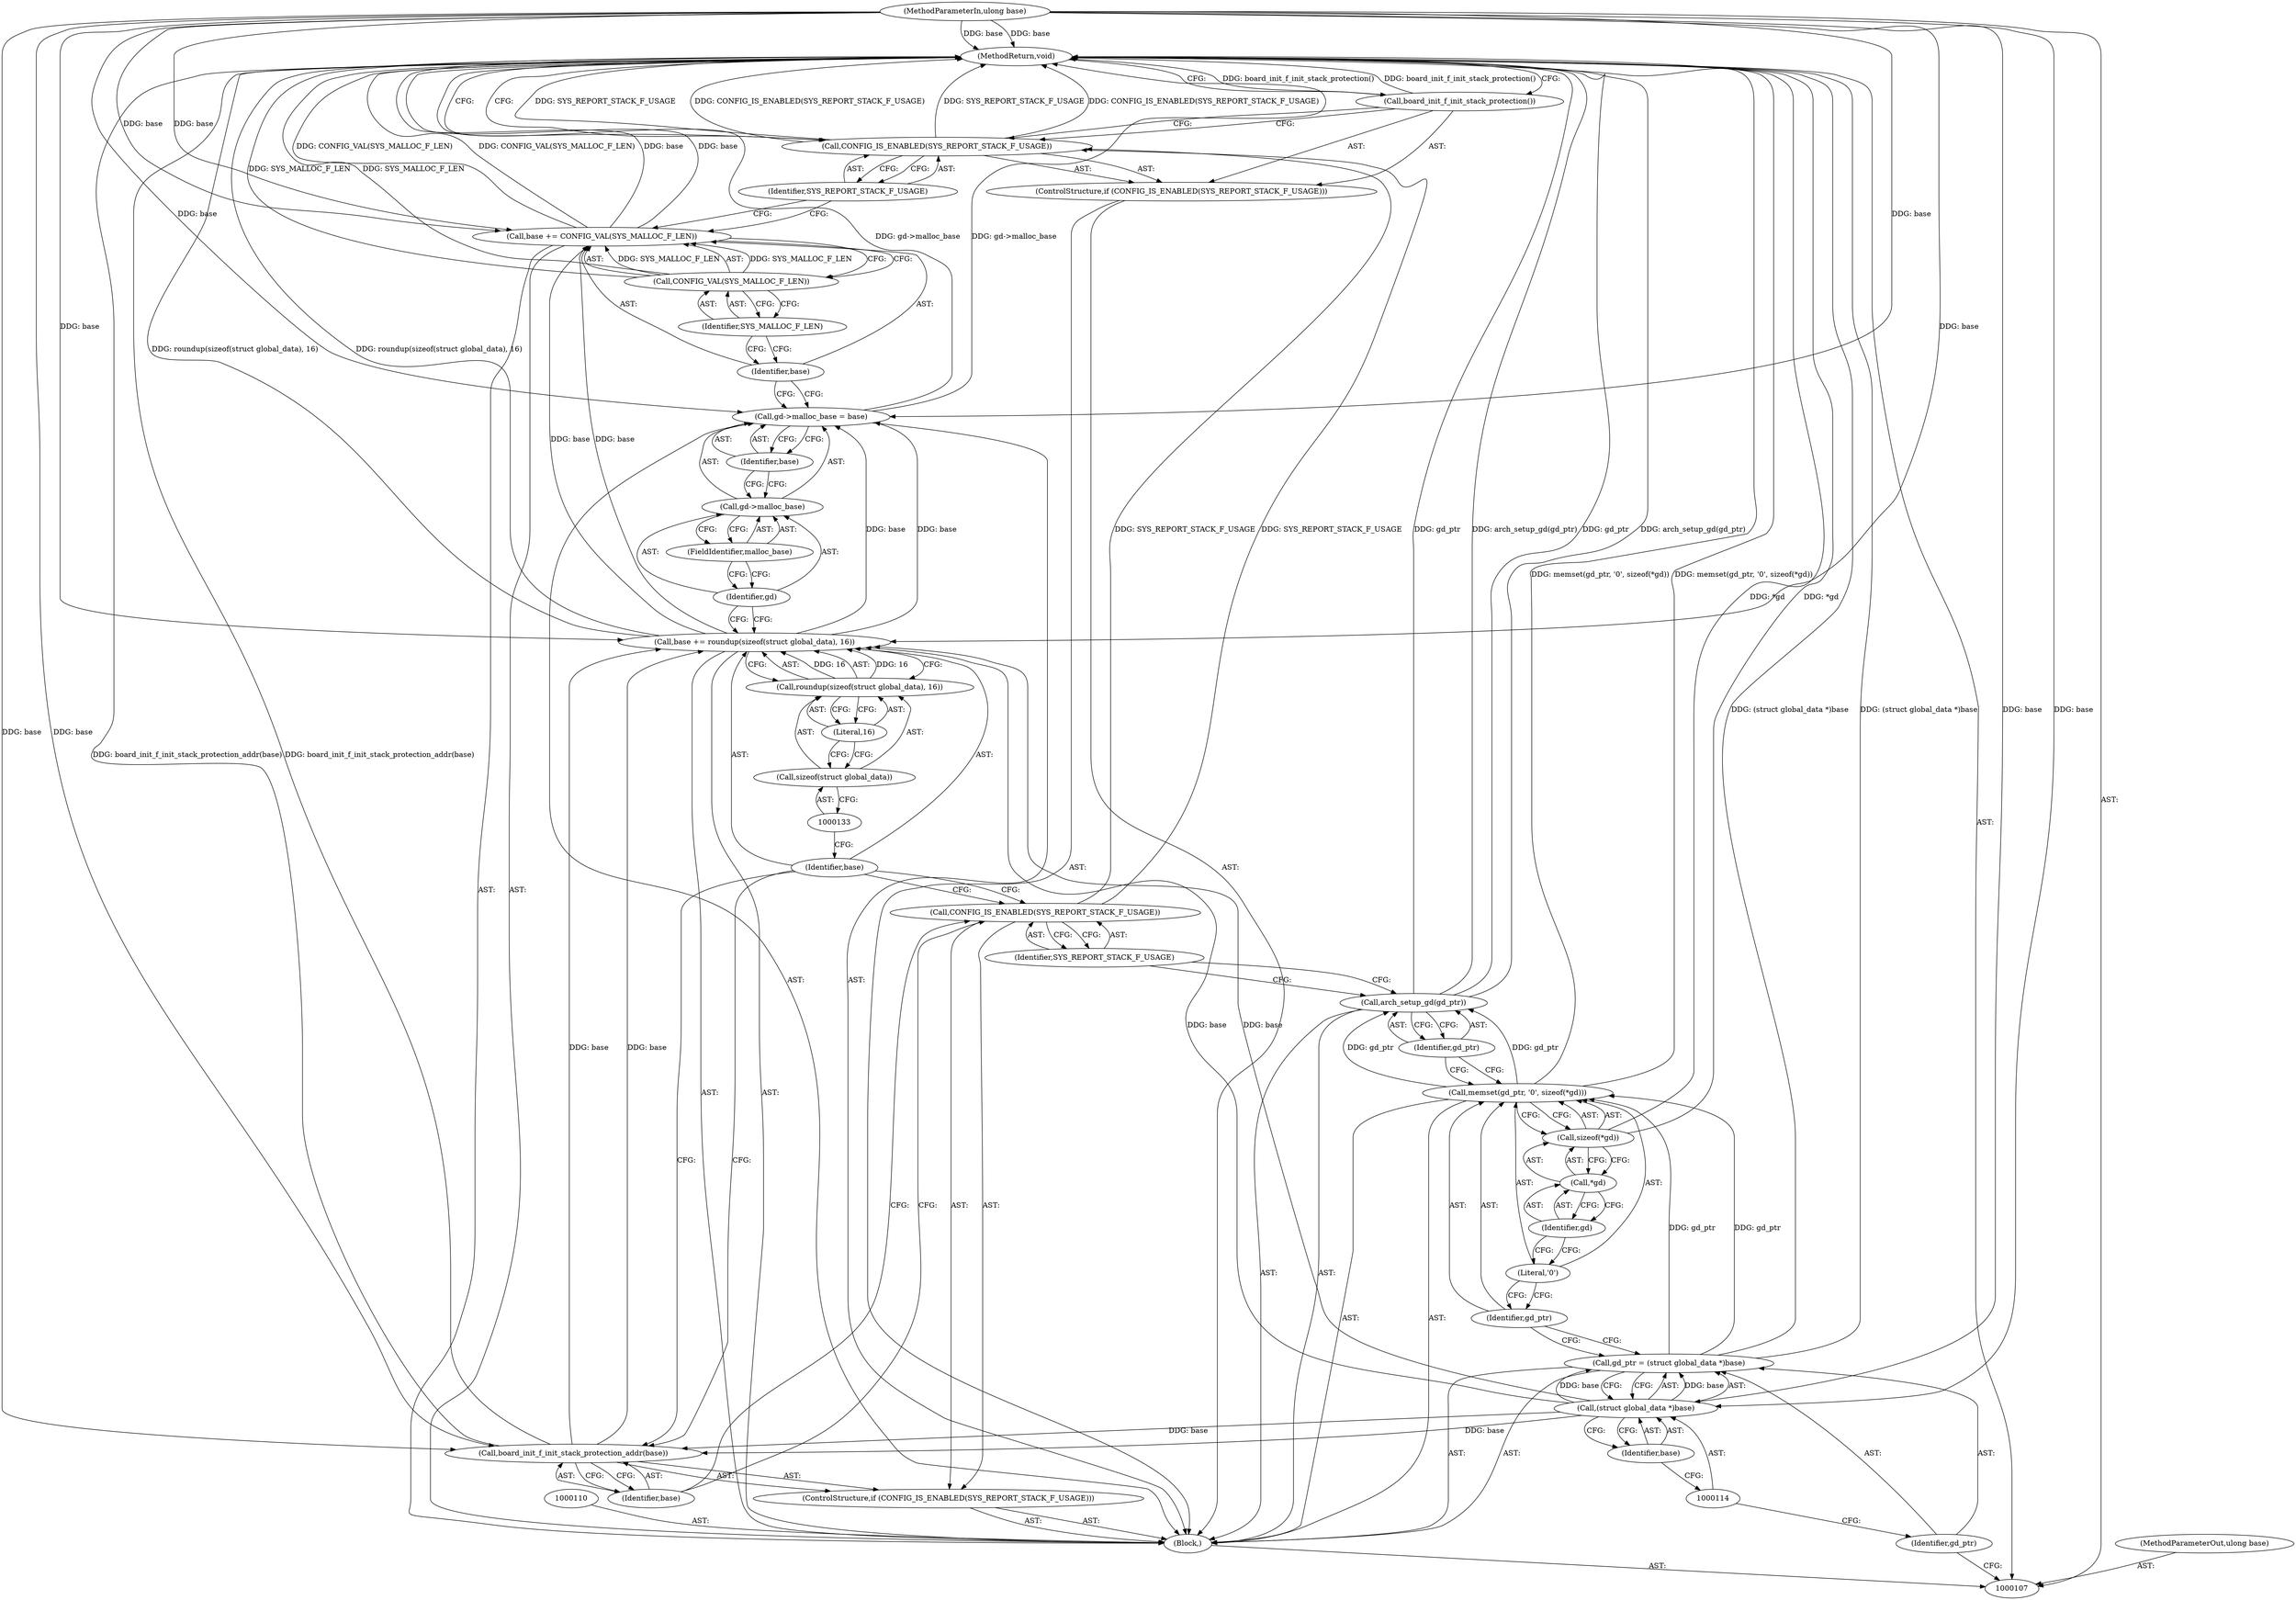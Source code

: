 digraph "1_u-boot_master_14" {
"1000148" [label="(MethodReturn,void)"];
"1000108" [label="(MethodParameterIn,ulong base)"];
"1000214" [label="(MethodParameterOut,ulong base)"];
"1000111" [label="(Call,gd_ptr = (struct global_data *)base)"];
"1000112" [label="(Identifier,gd_ptr)"];
"1000113" [label="(Call,(struct global_data *)base)"];
"1000115" [label="(Identifier,base)"];
"1000116" [label="(Call,memset(gd_ptr, '\0', sizeof(*gd)))"];
"1000118" [label="(Literal,'\0')"];
"1000119" [label="(Call,sizeof(*gd))"];
"1000120" [label="(Call,*gd)"];
"1000121" [label="(Identifier,gd)"];
"1000117" [label="(Identifier,gd_ptr)"];
"1000122" [label="(Call,arch_setup_gd(gd_ptr))"];
"1000123" [label="(Identifier,gd_ptr)"];
"1000124" [label="(ControlStructure,if (CONFIG_IS_ENABLED(SYS_REPORT_STACK_F_USAGE)))"];
"1000126" [label="(Identifier,SYS_REPORT_STACK_F_USAGE)"];
"1000125" [label="(Call,CONFIG_IS_ENABLED(SYS_REPORT_STACK_F_USAGE))"];
"1000127" [label="(Call,board_init_f_init_stack_protection_addr(base))"];
"1000128" [label="(Identifier,base)"];
"1000109" [label="(Block,)"];
"1000129" [label="(Call,base += roundup(sizeof(struct global_data), 16))"];
"1000130" [label="(Identifier,base)"];
"1000132" [label="(Call,sizeof(struct global_data))"];
"1000134" [label="(Literal,16)"];
"1000131" [label="(Call,roundup(sizeof(struct global_data), 16))"];
"1000135" [label="(Call,gd->malloc_base = base)"];
"1000136" [label="(Call,gd->malloc_base)"];
"1000137" [label="(Identifier,gd)"];
"1000139" [label="(Identifier,base)"];
"1000138" [label="(FieldIdentifier,malloc_base)"];
"1000140" [label="(Call,base += CONFIG_VAL(SYS_MALLOC_F_LEN))"];
"1000141" [label="(Identifier,base)"];
"1000143" [label="(Identifier,SYS_MALLOC_F_LEN)"];
"1000142" [label="(Call,CONFIG_VAL(SYS_MALLOC_F_LEN))"];
"1000144" [label="(ControlStructure,if (CONFIG_IS_ENABLED(SYS_REPORT_STACK_F_USAGE)))"];
"1000146" [label="(Identifier,SYS_REPORT_STACK_F_USAGE)"];
"1000145" [label="(Call,CONFIG_IS_ENABLED(SYS_REPORT_STACK_F_USAGE))"];
"1000147" [label="(Call,board_init_f_init_stack_protection())"];
"1000148" -> "1000107"  [label="AST: "];
"1000148" -> "1000147"  [label="CFG: "];
"1000148" -> "1000145"  [label="CFG: "];
"1000140" -> "1000148"  [label="DDG: CONFIG_VAL(SYS_MALLOC_F_LEN)"];
"1000140" -> "1000148"  [label="DDG: base"];
"1000108" -> "1000148"  [label="DDG: base"];
"1000127" -> "1000148"  [label="DDG: board_init_f_init_stack_protection_addr(base)"];
"1000145" -> "1000148"  [label="DDG: SYS_REPORT_STACK_F_USAGE"];
"1000145" -> "1000148"  [label="DDG: CONFIG_IS_ENABLED(SYS_REPORT_STACK_F_USAGE)"];
"1000129" -> "1000148"  [label="DDG: roundup(sizeof(struct global_data), 16)"];
"1000122" -> "1000148"  [label="DDG: gd_ptr"];
"1000122" -> "1000148"  [label="DDG: arch_setup_gd(gd_ptr)"];
"1000111" -> "1000148"  [label="DDG: (struct global_data *)base"];
"1000119" -> "1000148"  [label="DDG: *gd"];
"1000142" -> "1000148"  [label="DDG: SYS_MALLOC_F_LEN"];
"1000135" -> "1000148"  [label="DDG: gd->malloc_base"];
"1000147" -> "1000148"  [label="DDG: board_init_f_init_stack_protection()"];
"1000116" -> "1000148"  [label="DDG: memset(gd_ptr, '\0', sizeof(*gd))"];
"1000108" -> "1000107"  [label="AST: "];
"1000108" -> "1000148"  [label="DDG: base"];
"1000108" -> "1000113"  [label="DDG: base"];
"1000108" -> "1000127"  [label="DDG: base"];
"1000108" -> "1000129"  [label="DDG: base"];
"1000108" -> "1000135"  [label="DDG: base"];
"1000108" -> "1000140"  [label="DDG: base"];
"1000214" -> "1000107"  [label="AST: "];
"1000111" -> "1000109"  [label="AST: "];
"1000111" -> "1000113"  [label="CFG: "];
"1000112" -> "1000111"  [label="AST: "];
"1000113" -> "1000111"  [label="AST: "];
"1000117" -> "1000111"  [label="CFG: "];
"1000111" -> "1000148"  [label="DDG: (struct global_data *)base"];
"1000113" -> "1000111"  [label="DDG: base"];
"1000111" -> "1000116"  [label="DDG: gd_ptr"];
"1000112" -> "1000111"  [label="AST: "];
"1000112" -> "1000107"  [label="CFG: "];
"1000114" -> "1000112"  [label="CFG: "];
"1000113" -> "1000111"  [label="AST: "];
"1000113" -> "1000115"  [label="CFG: "];
"1000114" -> "1000113"  [label="AST: "];
"1000115" -> "1000113"  [label="AST: "];
"1000111" -> "1000113"  [label="CFG: "];
"1000113" -> "1000111"  [label="DDG: base"];
"1000108" -> "1000113"  [label="DDG: base"];
"1000113" -> "1000127"  [label="DDG: base"];
"1000113" -> "1000129"  [label="DDG: base"];
"1000115" -> "1000113"  [label="AST: "];
"1000115" -> "1000114"  [label="CFG: "];
"1000113" -> "1000115"  [label="CFG: "];
"1000116" -> "1000109"  [label="AST: "];
"1000116" -> "1000119"  [label="CFG: "];
"1000117" -> "1000116"  [label="AST: "];
"1000118" -> "1000116"  [label="AST: "];
"1000119" -> "1000116"  [label="AST: "];
"1000123" -> "1000116"  [label="CFG: "];
"1000116" -> "1000148"  [label="DDG: memset(gd_ptr, '\0', sizeof(*gd))"];
"1000111" -> "1000116"  [label="DDG: gd_ptr"];
"1000116" -> "1000122"  [label="DDG: gd_ptr"];
"1000118" -> "1000116"  [label="AST: "];
"1000118" -> "1000117"  [label="CFG: "];
"1000121" -> "1000118"  [label="CFG: "];
"1000119" -> "1000116"  [label="AST: "];
"1000119" -> "1000120"  [label="CFG: "];
"1000120" -> "1000119"  [label="AST: "];
"1000116" -> "1000119"  [label="CFG: "];
"1000119" -> "1000148"  [label="DDG: *gd"];
"1000120" -> "1000119"  [label="AST: "];
"1000120" -> "1000121"  [label="CFG: "];
"1000121" -> "1000120"  [label="AST: "];
"1000119" -> "1000120"  [label="CFG: "];
"1000121" -> "1000120"  [label="AST: "];
"1000121" -> "1000118"  [label="CFG: "];
"1000120" -> "1000121"  [label="CFG: "];
"1000117" -> "1000116"  [label="AST: "];
"1000117" -> "1000111"  [label="CFG: "];
"1000118" -> "1000117"  [label="CFG: "];
"1000122" -> "1000109"  [label="AST: "];
"1000122" -> "1000123"  [label="CFG: "];
"1000123" -> "1000122"  [label="AST: "];
"1000126" -> "1000122"  [label="CFG: "];
"1000122" -> "1000148"  [label="DDG: gd_ptr"];
"1000122" -> "1000148"  [label="DDG: arch_setup_gd(gd_ptr)"];
"1000116" -> "1000122"  [label="DDG: gd_ptr"];
"1000123" -> "1000122"  [label="AST: "];
"1000123" -> "1000116"  [label="CFG: "];
"1000122" -> "1000123"  [label="CFG: "];
"1000124" -> "1000109"  [label="AST: "];
"1000125" -> "1000124"  [label="AST: "];
"1000127" -> "1000124"  [label="AST: "];
"1000126" -> "1000125"  [label="AST: "];
"1000126" -> "1000122"  [label="CFG: "];
"1000125" -> "1000126"  [label="CFG: "];
"1000125" -> "1000124"  [label="AST: "];
"1000125" -> "1000126"  [label="CFG: "];
"1000126" -> "1000125"  [label="AST: "];
"1000128" -> "1000125"  [label="CFG: "];
"1000130" -> "1000125"  [label="CFG: "];
"1000125" -> "1000145"  [label="DDG: SYS_REPORT_STACK_F_USAGE"];
"1000127" -> "1000124"  [label="AST: "];
"1000127" -> "1000128"  [label="CFG: "];
"1000128" -> "1000127"  [label="AST: "];
"1000130" -> "1000127"  [label="CFG: "];
"1000127" -> "1000148"  [label="DDG: board_init_f_init_stack_protection_addr(base)"];
"1000113" -> "1000127"  [label="DDG: base"];
"1000108" -> "1000127"  [label="DDG: base"];
"1000127" -> "1000129"  [label="DDG: base"];
"1000128" -> "1000127"  [label="AST: "];
"1000128" -> "1000125"  [label="CFG: "];
"1000127" -> "1000128"  [label="CFG: "];
"1000109" -> "1000107"  [label="AST: "];
"1000110" -> "1000109"  [label="AST: "];
"1000111" -> "1000109"  [label="AST: "];
"1000116" -> "1000109"  [label="AST: "];
"1000122" -> "1000109"  [label="AST: "];
"1000124" -> "1000109"  [label="AST: "];
"1000129" -> "1000109"  [label="AST: "];
"1000135" -> "1000109"  [label="AST: "];
"1000140" -> "1000109"  [label="AST: "];
"1000144" -> "1000109"  [label="AST: "];
"1000129" -> "1000109"  [label="AST: "];
"1000129" -> "1000131"  [label="CFG: "];
"1000130" -> "1000129"  [label="AST: "];
"1000131" -> "1000129"  [label="AST: "];
"1000137" -> "1000129"  [label="CFG: "];
"1000129" -> "1000148"  [label="DDG: roundup(sizeof(struct global_data), 16)"];
"1000131" -> "1000129"  [label="DDG: 16"];
"1000113" -> "1000129"  [label="DDG: base"];
"1000127" -> "1000129"  [label="DDG: base"];
"1000108" -> "1000129"  [label="DDG: base"];
"1000129" -> "1000135"  [label="DDG: base"];
"1000129" -> "1000140"  [label="DDG: base"];
"1000130" -> "1000129"  [label="AST: "];
"1000130" -> "1000127"  [label="CFG: "];
"1000130" -> "1000125"  [label="CFG: "];
"1000133" -> "1000130"  [label="CFG: "];
"1000132" -> "1000131"  [label="AST: "];
"1000132" -> "1000133"  [label="CFG: "];
"1000133" -> "1000132"  [label="AST: "];
"1000134" -> "1000132"  [label="CFG: "];
"1000134" -> "1000131"  [label="AST: "];
"1000134" -> "1000132"  [label="CFG: "];
"1000131" -> "1000134"  [label="CFG: "];
"1000131" -> "1000129"  [label="AST: "];
"1000131" -> "1000134"  [label="CFG: "];
"1000132" -> "1000131"  [label="AST: "];
"1000134" -> "1000131"  [label="AST: "];
"1000129" -> "1000131"  [label="CFG: "];
"1000131" -> "1000129"  [label="DDG: 16"];
"1000135" -> "1000109"  [label="AST: "];
"1000135" -> "1000139"  [label="CFG: "];
"1000136" -> "1000135"  [label="AST: "];
"1000139" -> "1000135"  [label="AST: "];
"1000141" -> "1000135"  [label="CFG: "];
"1000135" -> "1000148"  [label="DDG: gd->malloc_base"];
"1000129" -> "1000135"  [label="DDG: base"];
"1000108" -> "1000135"  [label="DDG: base"];
"1000136" -> "1000135"  [label="AST: "];
"1000136" -> "1000138"  [label="CFG: "];
"1000137" -> "1000136"  [label="AST: "];
"1000138" -> "1000136"  [label="AST: "];
"1000139" -> "1000136"  [label="CFG: "];
"1000137" -> "1000136"  [label="AST: "];
"1000137" -> "1000129"  [label="CFG: "];
"1000138" -> "1000137"  [label="CFG: "];
"1000139" -> "1000135"  [label="AST: "];
"1000139" -> "1000136"  [label="CFG: "];
"1000135" -> "1000139"  [label="CFG: "];
"1000138" -> "1000136"  [label="AST: "];
"1000138" -> "1000137"  [label="CFG: "];
"1000136" -> "1000138"  [label="CFG: "];
"1000140" -> "1000109"  [label="AST: "];
"1000140" -> "1000142"  [label="CFG: "];
"1000141" -> "1000140"  [label="AST: "];
"1000142" -> "1000140"  [label="AST: "];
"1000146" -> "1000140"  [label="CFG: "];
"1000140" -> "1000148"  [label="DDG: CONFIG_VAL(SYS_MALLOC_F_LEN)"];
"1000140" -> "1000148"  [label="DDG: base"];
"1000142" -> "1000140"  [label="DDG: SYS_MALLOC_F_LEN"];
"1000108" -> "1000140"  [label="DDG: base"];
"1000129" -> "1000140"  [label="DDG: base"];
"1000141" -> "1000140"  [label="AST: "];
"1000141" -> "1000135"  [label="CFG: "];
"1000143" -> "1000141"  [label="CFG: "];
"1000143" -> "1000142"  [label="AST: "];
"1000143" -> "1000141"  [label="CFG: "];
"1000142" -> "1000143"  [label="CFG: "];
"1000142" -> "1000140"  [label="AST: "];
"1000142" -> "1000143"  [label="CFG: "];
"1000143" -> "1000142"  [label="AST: "];
"1000140" -> "1000142"  [label="CFG: "];
"1000142" -> "1000148"  [label="DDG: SYS_MALLOC_F_LEN"];
"1000142" -> "1000140"  [label="DDG: SYS_MALLOC_F_LEN"];
"1000144" -> "1000109"  [label="AST: "];
"1000145" -> "1000144"  [label="AST: "];
"1000147" -> "1000144"  [label="AST: "];
"1000146" -> "1000145"  [label="AST: "];
"1000146" -> "1000140"  [label="CFG: "];
"1000145" -> "1000146"  [label="CFG: "];
"1000145" -> "1000144"  [label="AST: "];
"1000145" -> "1000146"  [label="CFG: "];
"1000146" -> "1000145"  [label="AST: "];
"1000147" -> "1000145"  [label="CFG: "];
"1000148" -> "1000145"  [label="CFG: "];
"1000145" -> "1000148"  [label="DDG: SYS_REPORT_STACK_F_USAGE"];
"1000145" -> "1000148"  [label="DDG: CONFIG_IS_ENABLED(SYS_REPORT_STACK_F_USAGE)"];
"1000125" -> "1000145"  [label="DDG: SYS_REPORT_STACK_F_USAGE"];
"1000147" -> "1000144"  [label="AST: "];
"1000147" -> "1000145"  [label="CFG: "];
"1000148" -> "1000147"  [label="CFG: "];
"1000147" -> "1000148"  [label="DDG: board_init_f_init_stack_protection()"];
}

